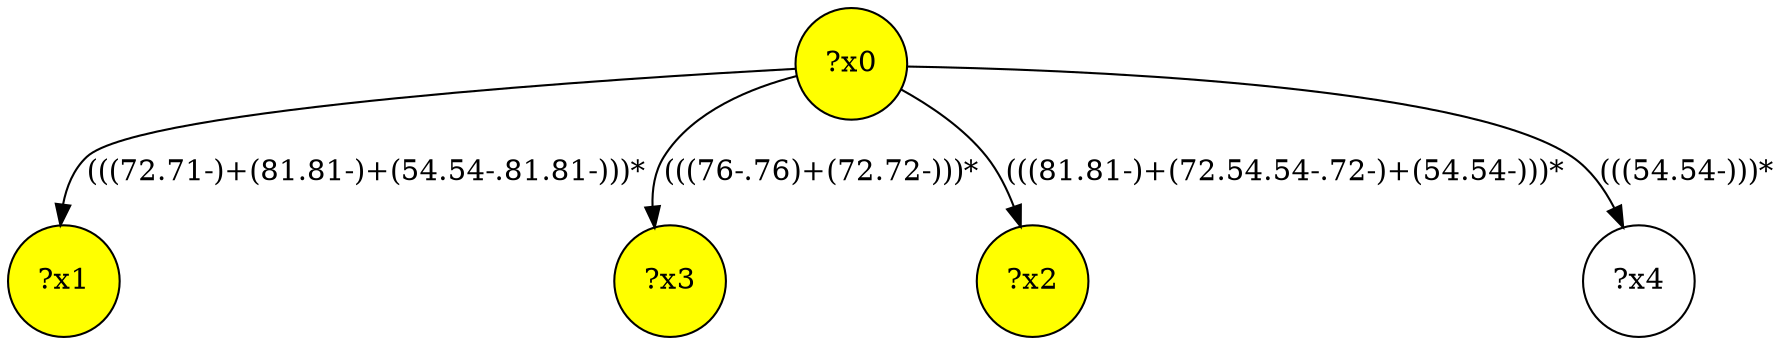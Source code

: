 digraph g {
	x1 [fillcolor="yellow", style="filled," shape=circle, label="?x1"];
	x0 [fillcolor="yellow", style="filled," shape=circle, label="?x0"];
	x3 [fillcolor="yellow", style="filled," shape=circle, label="?x3"];
	x2 [fillcolor="yellow", style="filled," shape=circle, label="?x2"];
	x0 -> x1 [label="(((72.71-)+(81.81-)+(54.54-.81.81-)))*"];
	x0 -> x2 [label="(((81.81-)+(72.54.54-.72-)+(54.54-)))*"];
	x0 -> x3 [label="(((76-.76)+(72.72-)))*"];
	x4 [shape=circle, label="?x4"];
	x0 -> x4 [label="(((54.54-)))*"];
}
